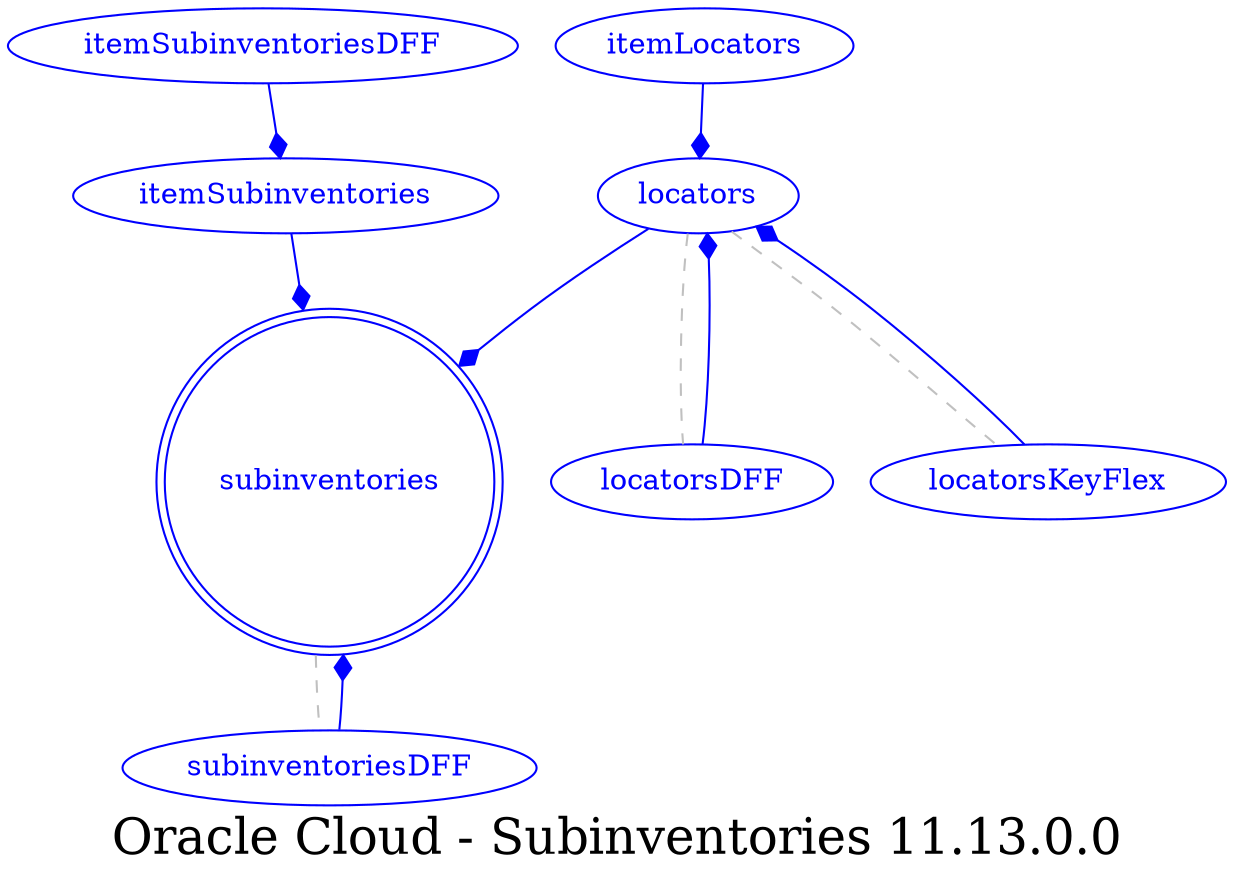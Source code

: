 digraph LexiconGraph {
graph[label="Oracle Cloud - Subinventories 11.13.0.0", fontsize=24]
splines=true
"subinventories" [color=blue, fontcolor=blue, shape=doublecircle]
"itemSubinventories" -> "subinventories" [color=blue, fontcolor=blue, arrowhead=diamond, arrowtail=none]
"itemSubinventories" [color=blue, fontcolor=blue, shape=ellipse]
"itemSubinventoriesDFF" -> "itemSubinventories" [color=blue, fontcolor=blue, arrowhead=diamond, arrowtail=none]
"itemSubinventoriesDFF" [color=blue, fontcolor=blue, shape=ellipse]
"locators" -> "subinventories" [color=blue, fontcolor=blue, arrowhead=diamond, arrowtail=none]
"locators" [color=blue, fontcolor=blue, shape=ellipse]
"locatorsDFF" -> "locators" [color=blue, fontcolor=blue, arrowhead=diamond, arrowtail=none]
"locatorsDFF" [color=blue, fontcolor=blue, shape=ellipse]
"locators" -> "locatorsDFF" [color=grey, fontcolor=grey, arrowhead=none, arrowtail=none, style=dashed]
"locatorsKeyFlex" -> "locators" [color=blue, fontcolor=blue, arrowhead=diamond, arrowtail=none]
"locatorsKeyFlex" [color=blue, fontcolor=blue, shape=ellipse]
"locators" -> "locatorsKeyFlex" [color=grey, fontcolor=grey, arrowhead=none, arrowtail=none, style=dashed]
"itemLocators" -> "locators" [color=blue, fontcolor=blue, arrowhead=diamond, arrowtail=none]
"itemLocators" [color=blue, fontcolor=blue, shape=ellipse]
"subinventoriesDFF" -> "subinventories" [color=blue, fontcolor=blue, arrowhead=diamond, arrowtail=none]
"subinventoriesDFF" [color=blue, fontcolor=blue, shape=ellipse]
"subinventories" -> "subinventoriesDFF" [color=grey, fontcolor=grey, arrowhead=none, arrowtail=none, style=dashed]
}
